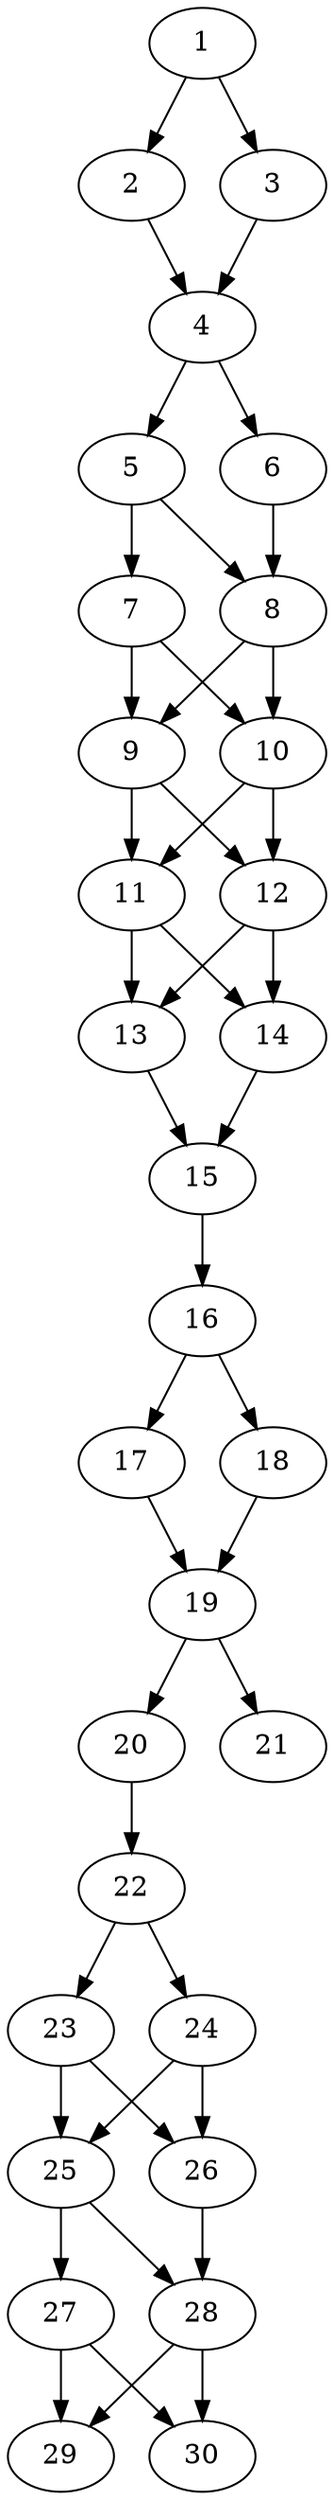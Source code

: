 // DAG automatically generated by daggen at Thu Oct  3 14:04:18 2019
// ./daggen --dot -n 30 --ccr 0.4 --fat 0.3 --regular 0.5 --density 0.9 --mindata 5242880 --maxdata 52428800 
digraph G {
  1 [size="41827840", alpha="0.07", expect_size="16731136"] 
  1 -> 2 [size ="16731136"]
  1 -> 3 [size ="16731136"]
  2 [size="85854720", alpha="0.09", expect_size="34341888"] 
  2 -> 4 [size ="34341888"]
  3 [size="31124480", alpha="0.14", expect_size="12449792"] 
  3 -> 4 [size ="12449792"]
  4 [size="13224960", alpha="0.03", expect_size="5289984"] 
  4 -> 5 [size ="5289984"]
  4 -> 6 [size ="5289984"]
  5 [size="62174720", alpha="0.14", expect_size="24869888"] 
  5 -> 7 [size ="24869888"]
  5 -> 8 [size ="24869888"]
  6 [size="109985280", alpha="0.12", expect_size="43994112"] 
  6 -> 8 [size ="43994112"]
  7 [size="82222080", alpha="0.11", expect_size="32888832"] 
  7 -> 9 [size ="32888832"]
  7 -> 10 [size ="32888832"]
  8 [size="115386880", alpha="0.09", expect_size="46154752"] 
  8 -> 9 [size ="46154752"]
  8 -> 10 [size ="46154752"]
  9 [size="44797440", alpha="0.15", expect_size="17918976"] 
  9 -> 11 [size ="17918976"]
  9 -> 12 [size ="17918976"]
  10 [size="116554240", alpha="0.11", expect_size="46621696"] 
  10 -> 11 [size ="46621696"]
  10 -> 12 [size ="46621696"]
  11 [size="59950080", alpha="0.12", expect_size="23980032"] 
  11 -> 13 [size ="23980032"]
  11 -> 14 [size ="23980032"]
  12 [size="99340800", alpha="0.16", expect_size="39736320"] 
  12 -> 13 [size ="39736320"]
  12 -> 14 [size ="39736320"]
  13 [size="33121280", alpha="0.04", expect_size="13248512"] 
  13 -> 15 [size ="13248512"]
  14 [size="118640640", alpha="0.05", expect_size="47456256"] 
  14 -> 15 [size ="47456256"]
  15 [size="17105920", alpha="0.16", expect_size="6842368"] 
  15 -> 16 [size ="6842368"]
  16 [size="100487680", alpha="0.04", expect_size="40195072"] 
  16 -> 17 [size ="40195072"]
  16 -> 18 [size ="40195072"]
  17 [size="51479040", alpha="0.12", expect_size="20591616"] 
  17 -> 19 [size ="20591616"]
  18 [size="116101120", alpha="0.02", expect_size="46440448"] 
  18 -> 19 [size ="46440448"]
  19 [size="51824640", alpha="0.02", expect_size="20729856"] 
  19 -> 20 [size ="20729856"]
  19 -> 21 [size ="20729856"]
  20 [size="22894080", alpha="0.12", expect_size="9157632"] 
  20 -> 22 [size ="9157632"]
  21 [size="89323520", alpha="0.07", expect_size="35729408"] 
  22 [size="43059200", alpha="0.15", expect_size="17223680"] 
  22 -> 23 [size ="17223680"]
  22 -> 24 [size ="17223680"]
  23 [size="21163520", alpha="0.05", expect_size="8465408"] 
  23 -> 25 [size ="8465408"]
  23 -> 26 [size ="8465408"]
  24 [size="44290560", alpha="0.16", expect_size="17716224"] 
  24 -> 25 [size ="17716224"]
  24 -> 26 [size ="17716224"]
  25 [size="74252800", alpha="0.15", expect_size="29701120"] 
  25 -> 27 [size ="29701120"]
  25 -> 28 [size ="29701120"]
  26 [size="48775680", alpha="0.10", expect_size="19510272"] 
  26 -> 28 [size ="19510272"]
  27 [size="73210880", alpha="0.18", expect_size="29284352"] 
  27 -> 29 [size ="29284352"]
  27 -> 30 [size ="29284352"]
  28 [size="27921920", alpha="0.02", expect_size="11168768"] 
  28 -> 29 [size ="11168768"]
  28 -> 30 [size ="11168768"]
  29 [size="37281280", alpha="0.12", expect_size="14912512"] 
  30 [size="47275520", alpha="0.19", expect_size="18910208"] 
}
